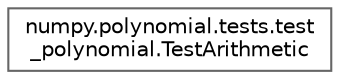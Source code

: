 digraph "Graphical Class Hierarchy"
{
 // LATEX_PDF_SIZE
  bgcolor="transparent";
  edge [fontname=Helvetica,fontsize=10,labelfontname=Helvetica,labelfontsize=10];
  node [fontname=Helvetica,fontsize=10,shape=box,height=0.2,width=0.4];
  rankdir="LR";
  Node0 [id="Node000000",label="numpy.polynomial.tests.test\l_polynomial.TestArithmetic",height=0.2,width=0.4,color="grey40", fillcolor="white", style="filled",URL="$d0/d21/classnumpy_1_1polynomial_1_1tests_1_1test__polynomial_1_1TestArithmetic.html",tooltip=" "];
}
